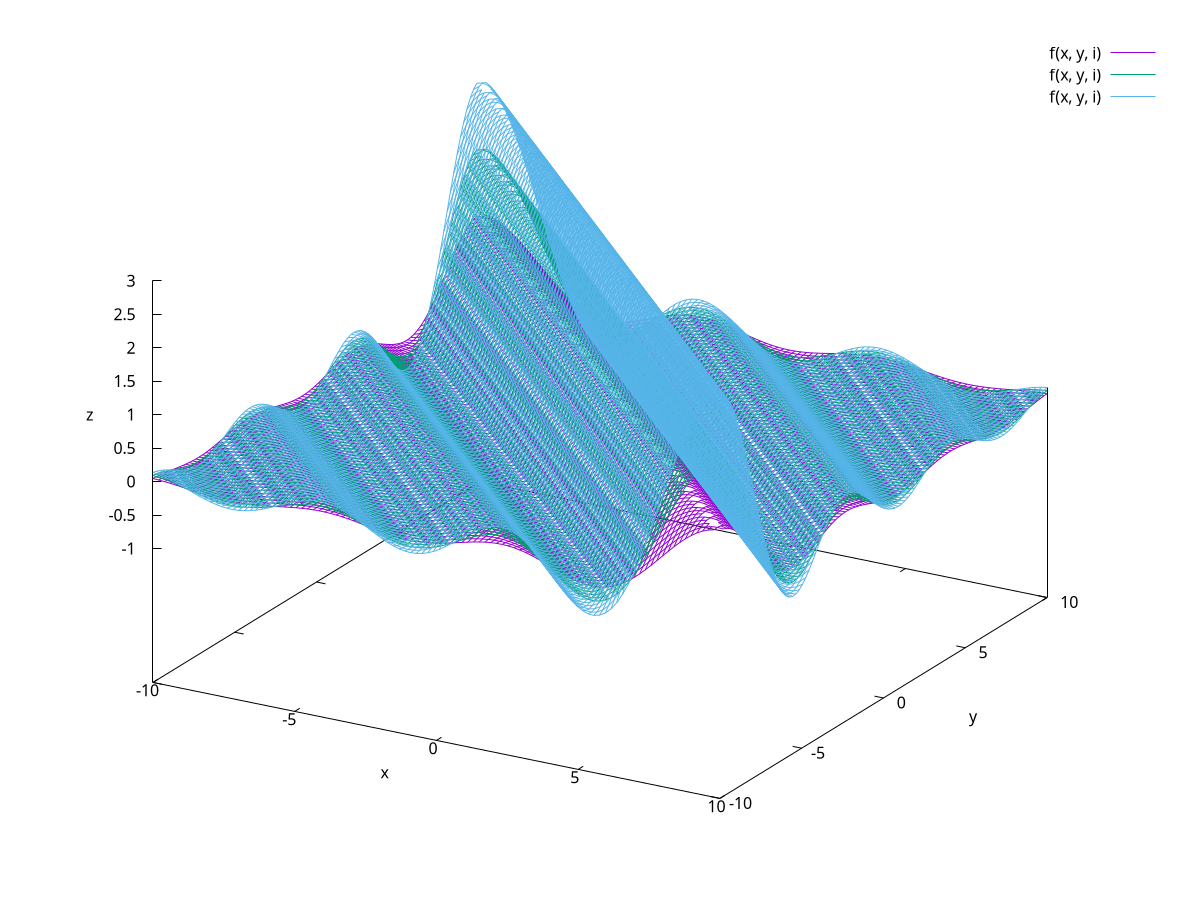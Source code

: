 reset 

f(x, y, c) = c*sin(x+y)/(x+y)

set xlabel "x"
set ylabel "y"
set zlabel "z"
set isosample 100



splot for [i=1:3] f(x, y, i)
